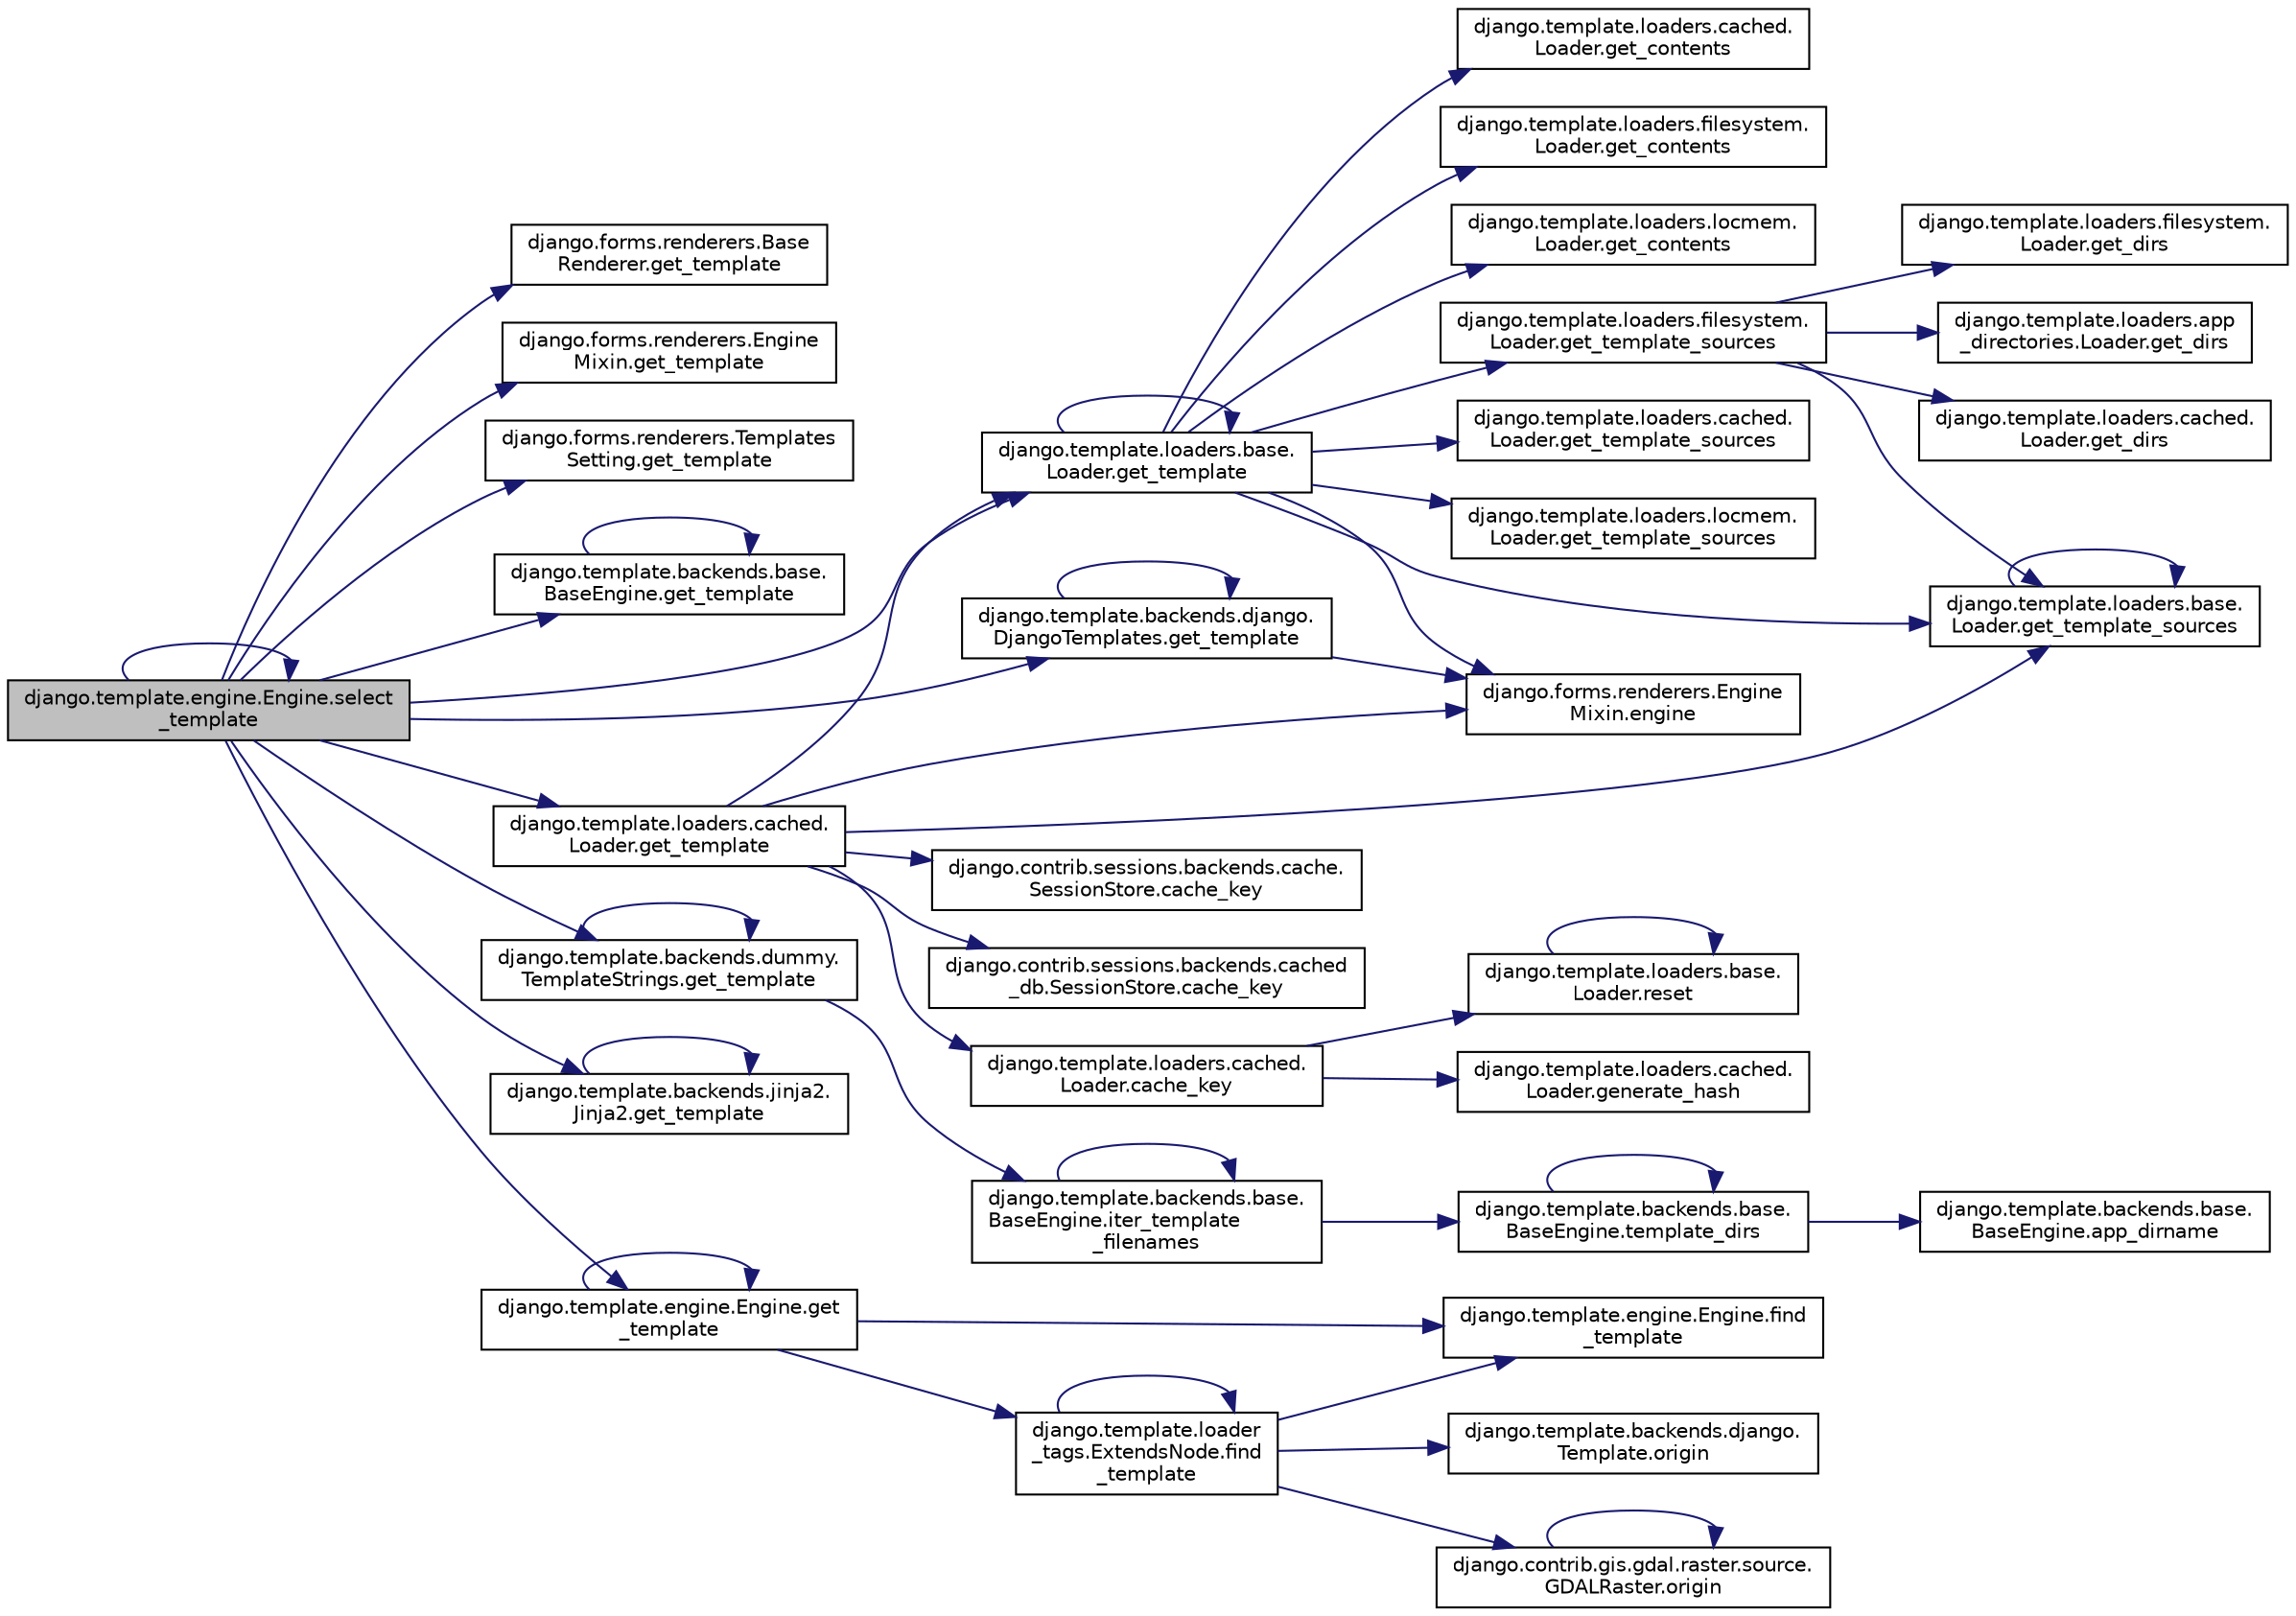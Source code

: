 digraph "django.template.engine.Engine.select_template"
{
 // LATEX_PDF_SIZE
  edge [fontname="Helvetica",fontsize="10",labelfontname="Helvetica",labelfontsize="10"];
  node [fontname="Helvetica",fontsize="10",shape=record];
  rankdir="LR";
  Node1 [label="django.template.engine.Engine.select\l_template",height=0.2,width=0.4,color="black", fillcolor="grey75", style="filled", fontcolor="black",tooltip=" "];
  Node1 -> Node2 [color="midnightblue",fontsize="10",style="solid",fontname="Helvetica"];
  Node2 [label="django.forms.renderers.Base\lRenderer.get_template",height=0.2,width=0.4,color="black", fillcolor="white", style="filled",URL="$de/dd1/classdjango_1_1forms_1_1renderers_1_1_base_renderer.html#a735d2c54622be93bdc76b7951415389b",tooltip=" "];
  Node1 -> Node3 [color="midnightblue",fontsize="10",style="solid",fontname="Helvetica"];
  Node3 [label="django.forms.renderers.Engine\lMixin.get_template",height=0.2,width=0.4,color="black", fillcolor="white", style="filled",URL="$da/de3/classdjango_1_1forms_1_1renderers_1_1_engine_mixin.html#a2e1f6a582663c2f901696ab41e6c4e54",tooltip=" "];
  Node1 -> Node4 [color="midnightblue",fontsize="10",style="solid",fontname="Helvetica"];
  Node4 [label="django.forms.renderers.Templates\lSetting.get_template",height=0.2,width=0.4,color="black", fillcolor="white", style="filled",URL="$d7/de5/classdjango_1_1forms_1_1renderers_1_1_templates_setting.html#a34bd0b70d3727d35c1442fc6ab7c1124",tooltip=" "];
  Node1 -> Node5 [color="midnightblue",fontsize="10",style="solid",fontname="Helvetica"];
  Node5 [label="django.template.backends.base.\lBaseEngine.get_template",height=0.2,width=0.4,color="black", fillcolor="white", style="filled",URL="$db/db2/classdjango_1_1template_1_1backends_1_1base_1_1_base_engine.html#adb772b78c2a7e3b1a9bf2cd7a6247eb7",tooltip=" "];
  Node5 -> Node5 [color="midnightblue",fontsize="10",style="solid",fontname="Helvetica"];
  Node1 -> Node6 [color="midnightblue",fontsize="10",style="solid",fontname="Helvetica"];
  Node6 [label="django.template.backends.django.\lDjangoTemplates.get_template",height=0.2,width=0.4,color="black", fillcolor="white", style="filled",URL="$dd/df8/classdjango_1_1template_1_1backends_1_1django_1_1_django_templates.html#ada229be43085b2f40601b0302b3a2bd7",tooltip=" "];
  Node6 -> Node7 [color="midnightblue",fontsize="10",style="solid",fontname="Helvetica"];
  Node7 [label="django.forms.renderers.Engine\lMixin.engine",height=0.2,width=0.4,color="black", fillcolor="white", style="filled",URL="$da/de3/classdjango_1_1forms_1_1renderers_1_1_engine_mixin.html#a5b5442f4dd99348518dbe1dbf75c7620",tooltip=" "];
  Node6 -> Node6 [color="midnightblue",fontsize="10",style="solid",fontname="Helvetica"];
  Node1 -> Node8 [color="midnightblue",fontsize="10",style="solid",fontname="Helvetica"];
  Node8 [label="django.template.backends.dummy.\lTemplateStrings.get_template",height=0.2,width=0.4,color="black", fillcolor="white", style="filled",URL="$d3/d1c/classdjango_1_1template_1_1backends_1_1dummy_1_1_template_strings.html#a62f0db9bfe86059ad7bed036e9bf0dcf",tooltip=" "];
  Node8 -> Node8 [color="midnightblue",fontsize="10",style="solid",fontname="Helvetica"];
  Node8 -> Node9 [color="midnightblue",fontsize="10",style="solid",fontname="Helvetica"];
  Node9 [label="django.template.backends.base.\lBaseEngine.iter_template\l_filenames",height=0.2,width=0.4,color="black", fillcolor="white", style="filled",URL="$db/db2/classdjango_1_1template_1_1backends_1_1base_1_1_base_engine.html#a6ca6d990204b40feb95581bb27162e44",tooltip=" "];
  Node9 -> Node9 [color="midnightblue",fontsize="10",style="solid",fontname="Helvetica"];
  Node9 -> Node10 [color="midnightblue",fontsize="10",style="solid",fontname="Helvetica"];
  Node10 [label="django.template.backends.base.\lBaseEngine.template_dirs",height=0.2,width=0.4,color="black", fillcolor="white", style="filled",URL="$db/db2/classdjango_1_1template_1_1backends_1_1base_1_1_base_engine.html#a1055d9fe579644b4a3c7c04b8c4179f0",tooltip=" "];
  Node10 -> Node11 [color="midnightblue",fontsize="10",style="solid",fontname="Helvetica"];
  Node11 [label="django.template.backends.base.\lBaseEngine.app_dirname",height=0.2,width=0.4,color="black", fillcolor="white", style="filled",URL="$db/db2/classdjango_1_1template_1_1backends_1_1base_1_1_base_engine.html#aa161ea597b56192bf4fb55c3bb5faa4f",tooltip=" "];
  Node10 -> Node10 [color="midnightblue",fontsize="10",style="solid",fontname="Helvetica"];
  Node1 -> Node12 [color="midnightblue",fontsize="10",style="solid",fontname="Helvetica"];
  Node12 [label="django.template.backends.jinja2.\lJinja2.get_template",height=0.2,width=0.4,color="black", fillcolor="white", style="filled",URL="$da/d5b/classdjango_1_1template_1_1backends_1_1jinja2_1_1_jinja2.html#a95cd0dfeba3023d7a3b9f5e145f3561f",tooltip=" "];
  Node12 -> Node12 [color="midnightblue",fontsize="10",style="solid",fontname="Helvetica"];
  Node1 -> Node13 [color="midnightblue",fontsize="10",style="solid",fontname="Helvetica"];
  Node13 [label="django.template.engine.Engine.get\l_template",height=0.2,width=0.4,color="black", fillcolor="white", style="filled",URL="$df/d3d/classdjango_1_1template_1_1engine_1_1_engine.html#a96c61374726c19c408ba825af868586b",tooltip=" "];
  Node13 -> Node14 [color="midnightblue",fontsize="10",style="solid",fontname="Helvetica"];
  Node14 [label="django.template.engine.Engine.find\l_template",height=0.2,width=0.4,color="black", fillcolor="white", style="filled",URL="$df/d3d/classdjango_1_1template_1_1engine_1_1_engine.html#a3ce265ee3a15f7b39ef2e00a96da4243",tooltip=" "];
  Node13 -> Node15 [color="midnightblue",fontsize="10",style="solid",fontname="Helvetica"];
  Node15 [label="django.template.loader\l_tags.ExtendsNode.find\l_template",height=0.2,width=0.4,color="black", fillcolor="white", style="filled",URL="$d2/d17/classdjango_1_1template_1_1loader__tags_1_1_extends_node.html#a8de80d0ebe6e3e95089623e7153fc374",tooltip=" "];
  Node15 -> Node14 [color="midnightblue",fontsize="10",style="solid",fontname="Helvetica"];
  Node15 -> Node15 [color="midnightblue",fontsize="10",style="solid",fontname="Helvetica"];
  Node15 -> Node16 [color="midnightblue",fontsize="10",style="solid",fontname="Helvetica"];
  Node16 [label="django.contrib.gis.gdal.raster.source.\lGDALRaster.origin",height=0.2,width=0.4,color="black", fillcolor="white", style="filled",URL="$db/dff/classdjango_1_1contrib_1_1gis_1_1gdal_1_1raster_1_1source_1_1_g_d_a_l_raster.html#a433b9aa9055047626aa4837393528b83",tooltip=" "];
  Node16 -> Node16 [color="midnightblue",fontsize="10",style="solid",fontname="Helvetica"];
  Node15 -> Node17 [color="midnightblue",fontsize="10",style="solid",fontname="Helvetica"];
  Node17 [label="django.template.backends.django.\lTemplate.origin",height=0.2,width=0.4,color="black", fillcolor="white", style="filled",URL="$da/df8/classdjango_1_1template_1_1backends_1_1django_1_1_template.html#a678dac33e64567f332d32f87660cbe4c",tooltip=" "];
  Node13 -> Node13 [color="midnightblue",fontsize="10",style="solid",fontname="Helvetica"];
  Node1 -> Node18 [color="midnightblue",fontsize="10",style="solid",fontname="Helvetica"];
  Node18 [label="django.template.loaders.base.\lLoader.get_template",height=0.2,width=0.4,color="black", fillcolor="white", style="filled",URL="$db/d97/classdjango_1_1template_1_1loaders_1_1base_1_1_loader.html#aea78872f8ef459314b9b9405c0e18c87",tooltip=" "];
  Node18 -> Node7 [color="midnightblue",fontsize="10",style="solid",fontname="Helvetica"];
  Node18 -> Node19 [color="midnightblue",fontsize="10",style="solid",fontname="Helvetica"];
  Node19 [label="django.template.loaders.cached.\lLoader.get_contents",height=0.2,width=0.4,color="black", fillcolor="white", style="filled",URL="$de/d52/classdjango_1_1template_1_1loaders_1_1cached_1_1_loader.html#af495de39d7449c217497eff5c0a79cd2",tooltip=" "];
  Node18 -> Node20 [color="midnightblue",fontsize="10",style="solid",fontname="Helvetica"];
  Node20 [label="django.template.loaders.filesystem.\lLoader.get_contents",height=0.2,width=0.4,color="black", fillcolor="white", style="filled",URL="$d6/dca/classdjango_1_1template_1_1loaders_1_1filesystem_1_1_loader.html#ab8bd53bb7b7b769df74c899218a39088",tooltip=" "];
  Node18 -> Node21 [color="midnightblue",fontsize="10",style="solid",fontname="Helvetica"];
  Node21 [label="django.template.loaders.locmem.\lLoader.get_contents",height=0.2,width=0.4,color="black", fillcolor="white", style="filled",URL="$de/dc5/classdjango_1_1template_1_1loaders_1_1locmem_1_1_loader.html#afbf5b85522cf068f185178172cef7652",tooltip=" "];
  Node18 -> Node18 [color="midnightblue",fontsize="10",style="solid",fontname="Helvetica"];
  Node18 -> Node22 [color="midnightblue",fontsize="10",style="solid",fontname="Helvetica"];
  Node22 [label="django.template.loaders.base.\lLoader.get_template_sources",height=0.2,width=0.4,color="black", fillcolor="white", style="filled",URL="$db/d97/classdjango_1_1template_1_1loaders_1_1base_1_1_loader.html#a55cebf4411f052e14be6646615d2293b",tooltip=" "];
  Node22 -> Node22 [color="midnightblue",fontsize="10",style="solid",fontname="Helvetica"];
  Node18 -> Node23 [color="midnightblue",fontsize="10",style="solid",fontname="Helvetica"];
  Node23 [label="django.template.loaders.cached.\lLoader.get_template_sources",height=0.2,width=0.4,color="black", fillcolor="white", style="filled",URL="$de/d52/classdjango_1_1template_1_1loaders_1_1cached_1_1_loader.html#a594fb1267ab2a06002557ef54e87d94b",tooltip=" "];
  Node18 -> Node24 [color="midnightblue",fontsize="10",style="solid",fontname="Helvetica"];
  Node24 [label="django.template.loaders.filesystem.\lLoader.get_template_sources",height=0.2,width=0.4,color="black", fillcolor="white", style="filled",URL="$d6/dca/classdjango_1_1template_1_1loaders_1_1filesystem_1_1_loader.html#a622e9292ca0afcbfeabedcf7e12ccb36",tooltip=" "];
  Node24 -> Node25 [color="midnightblue",fontsize="10",style="solid",fontname="Helvetica"];
  Node25 [label="django.template.loaders.app\l_directories.Loader.get_dirs",height=0.2,width=0.4,color="black", fillcolor="white", style="filled",URL="$d4/d19/classdjango_1_1template_1_1loaders_1_1app__directories_1_1_loader.html#aeb99b30f47cec76fcb01ee6d64ab15d0",tooltip=" "];
  Node24 -> Node26 [color="midnightblue",fontsize="10",style="solid",fontname="Helvetica"];
  Node26 [label="django.template.loaders.cached.\lLoader.get_dirs",height=0.2,width=0.4,color="black", fillcolor="white", style="filled",URL="$de/d52/classdjango_1_1template_1_1loaders_1_1cached_1_1_loader.html#a52f9b798cedb2fb431e2aaaeae22ef78",tooltip=" "];
  Node24 -> Node27 [color="midnightblue",fontsize="10",style="solid",fontname="Helvetica"];
  Node27 [label="django.template.loaders.filesystem.\lLoader.get_dirs",height=0.2,width=0.4,color="black", fillcolor="white", style="filled",URL="$d6/dca/classdjango_1_1template_1_1loaders_1_1filesystem_1_1_loader.html#a523b5056445c3455bb320df0e6c2907a",tooltip=" "];
  Node24 -> Node22 [color="midnightblue",fontsize="10",style="solid",fontname="Helvetica"];
  Node18 -> Node28 [color="midnightblue",fontsize="10",style="solid",fontname="Helvetica"];
  Node28 [label="django.template.loaders.locmem.\lLoader.get_template_sources",height=0.2,width=0.4,color="black", fillcolor="white", style="filled",URL="$de/dc5/classdjango_1_1template_1_1loaders_1_1locmem_1_1_loader.html#a77ae5cf5d3c25ed02ed2fe28db8c9a06",tooltip=" "];
  Node1 -> Node29 [color="midnightblue",fontsize="10",style="solid",fontname="Helvetica"];
  Node29 [label="django.template.loaders.cached.\lLoader.get_template",height=0.2,width=0.4,color="black", fillcolor="white", style="filled",URL="$de/d52/classdjango_1_1template_1_1loaders_1_1cached_1_1_loader.html#a8bf8c5efe8b90047b4e0d3a70fd3b169",tooltip=" "];
  Node29 -> Node30 [color="midnightblue",fontsize="10",style="solid",fontname="Helvetica"];
  Node30 [label="django.contrib.sessions.backends.cache.\lSessionStore.cache_key",height=0.2,width=0.4,color="black", fillcolor="white", style="filled",URL="$df/d0f/classdjango_1_1contrib_1_1sessions_1_1backends_1_1cache_1_1_session_store.html#aed45308b43ecf3f3280c43673759e679",tooltip=" "];
  Node29 -> Node31 [color="midnightblue",fontsize="10",style="solid",fontname="Helvetica"];
  Node31 [label="django.contrib.sessions.backends.cached\l_db.SessionStore.cache_key",height=0.2,width=0.4,color="black", fillcolor="white", style="filled",URL="$d9/dd2/classdjango_1_1contrib_1_1sessions_1_1backends_1_1cached__db_1_1_session_store.html#a560b491f41444b32b6aca635b5a4d183",tooltip=" "];
  Node29 -> Node32 [color="midnightblue",fontsize="10",style="solid",fontname="Helvetica"];
  Node32 [label="django.template.loaders.cached.\lLoader.cache_key",height=0.2,width=0.4,color="black", fillcolor="white", style="filled",URL="$de/d52/classdjango_1_1template_1_1loaders_1_1cached_1_1_loader.html#aeb98796e6459bf18fdef841bedf034a7",tooltip=" "];
  Node32 -> Node33 [color="midnightblue",fontsize="10",style="solid",fontname="Helvetica"];
  Node33 [label="django.template.loaders.cached.\lLoader.generate_hash",height=0.2,width=0.4,color="black", fillcolor="white", style="filled",URL="$de/d52/classdjango_1_1template_1_1loaders_1_1cached_1_1_loader.html#a0f45b82439fc4d4afc10d32d9eff2d1e",tooltip=" "];
  Node32 -> Node34 [color="midnightblue",fontsize="10",style="solid",fontname="Helvetica"];
  Node34 [label="django.template.loaders.base.\lLoader.reset",height=0.2,width=0.4,color="black", fillcolor="white", style="filled",URL="$db/d97/classdjango_1_1template_1_1loaders_1_1base_1_1_loader.html#a5c8f88a557d632e424df242f1091a7f6",tooltip=" "];
  Node34 -> Node34 [color="midnightblue",fontsize="10",style="solid",fontname="Helvetica"];
  Node29 -> Node7 [color="midnightblue",fontsize="10",style="solid",fontname="Helvetica"];
  Node29 -> Node18 [color="midnightblue",fontsize="10",style="solid",fontname="Helvetica"];
  Node29 -> Node22 [color="midnightblue",fontsize="10",style="solid",fontname="Helvetica"];
  Node1 -> Node1 [color="midnightblue",fontsize="10",style="solid",fontname="Helvetica"];
}
